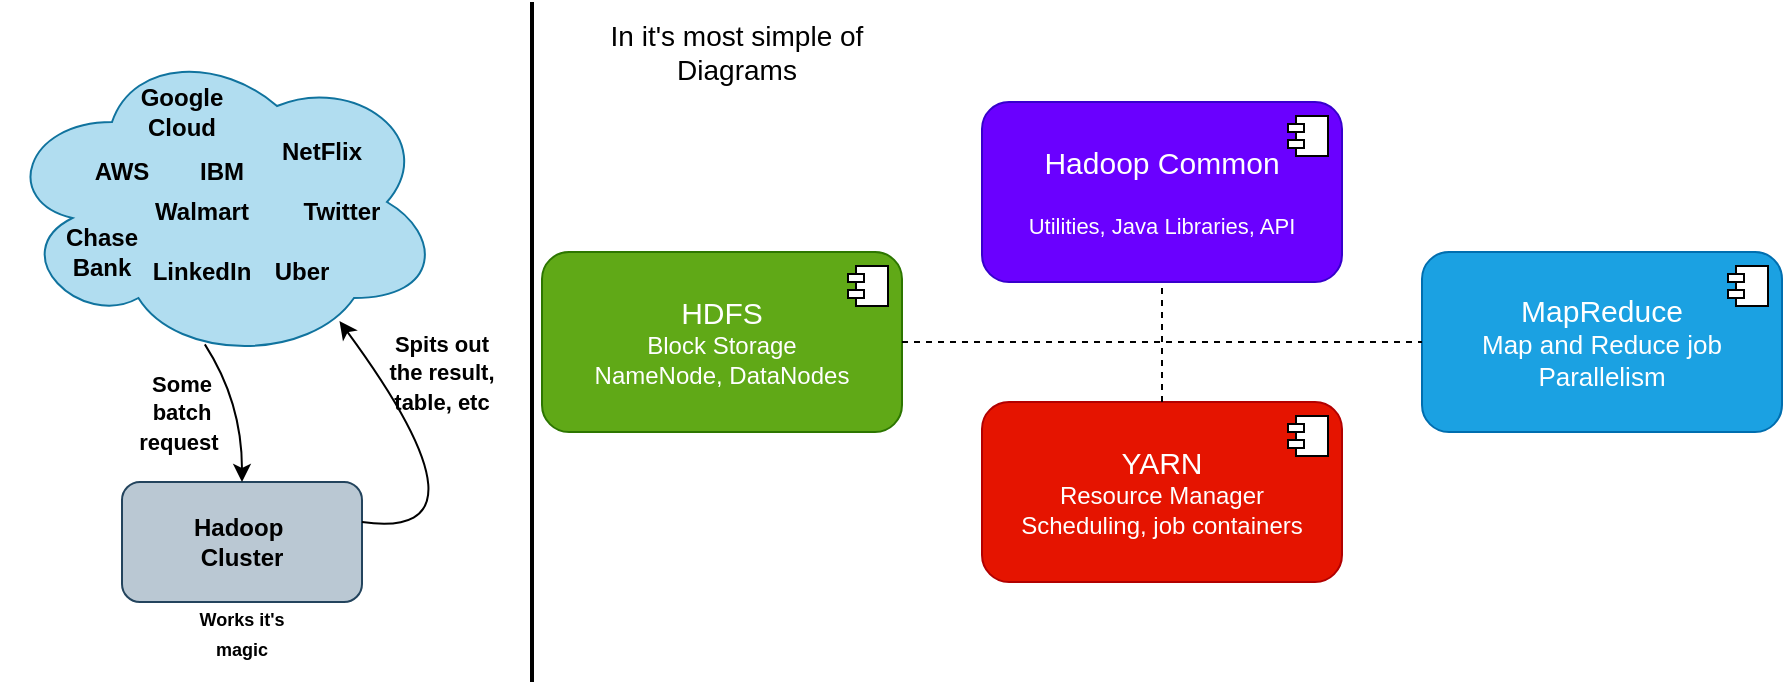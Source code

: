 <mxfile version="28.2.5">
  <diagram name="Page-1" id="tJy8O6oTvKqeBBHxnaru">
    <mxGraphModel dx="1833" dy="1012" grid="1" gridSize="10" guides="1" tooltips="1" connect="1" arrows="1" fold="1" page="1" pageScale="1" pageWidth="850" pageHeight="1100" math="0" shadow="0">
      <root>
        <mxCell id="0" />
        <mxCell id="1" parent="0" />
        <mxCell id="5VinsiJ6YzJo_JCMXYEi-1" value="" style="ellipse;shape=cloud;whiteSpace=wrap;html=1;fillColor=#b1ddf0;strokeColor=#10739e;" parent="1" vertex="1">
          <mxGeometry x="20" y="160" width="220" height="160" as="geometry" />
        </mxCell>
        <mxCell id="5VinsiJ6YzJo_JCMXYEi-2" value="&lt;b&gt;Google Cloud&lt;/b&gt;" style="text;html=1;align=center;verticalAlign=middle;whiteSpace=wrap;rounded=0;fontFamily=Helvetica;fontSize=12;fontColor=light-dark(#000000,#000000);" parent="1" vertex="1">
          <mxGeometry x="80" y="180" width="60" height="30" as="geometry" />
        </mxCell>
        <mxCell id="5VinsiJ6YzJo_JCMXYEi-3" value="&lt;b&gt;AWS&lt;/b&gt;" style="text;html=1;align=center;verticalAlign=middle;whiteSpace=wrap;rounded=0;fontFamily=Helvetica;fontSize=12;fontColor=light-dark(#000000,#000000);" parent="1" vertex="1">
          <mxGeometry x="50" y="210" width="60" height="30" as="geometry" />
        </mxCell>
        <mxCell id="5VinsiJ6YzJo_JCMXYEi-4" value="&lt;b&gt;NetFlix&lt;/b&gt;" style="text;html=1;align=center;verticalAlign=middle;whiteSpace=wrap;rounded=0;fontFamily=Helvetica;fontSize=12;fontColor=light-dark(#000000,#000000);" parent="1" vertex="1">
          <mxGeometry x="150" y="200" width="60" height="30" as="geometry" />
        </mxCell>
        <mxCell id="5VinsiJ6YzJo_JCMXYEi-5" value="&lt;b&gt;Twitter&lt;/b&gt;" style="text;html=1;align=center;verticalAlign=middle;whiteSpace=wrap;rounded=0;fontFamily=Helvetica;fontSize=12;fontColor=light-dark(#000000,#000000);" parent="1" vertex="1">
          <mxGeometry x="160" y="230" width="60" height="30" as="geometry" />
        </mxCell>
        <mxCell id="5VinsiJ6YzJo_JCMXYEi-6" value="&lt;b&gt;IBM&lt;/b&gt;" style="text;html=1;align=center;verticalAlign=middle;whiteSpace=wrap;rounded=0;fontFamily=Helvetica;fontSize=12;fontColor=light-dark(#000000,#000000);" parent="1" vertex="1">
          <mxGeometry x="100" y="210" width="60" height="30" as="geometry" />
        </mxCell>
        <mxCell id="5VinsiJ6YzJo_JCMXYEi-7" value="Chase Bank" style="text;html=1;align=center;verticalAlign=middle;whiteSpace=wrap;rounded=0;fontFamily=Helvetica;fontSize=12;fontColor=light-dark(#000000,#000000);fontStyle=1" parent="1" vertex="1">
          <mxGeometry x="40" y="250" width="60" height="30" as="geometry" />
        </mxCell>
        <mxCell id="5VinsiJ6YzJo_JCMXYEi-8" value="&lt;b&gt;Walmart&lt;/b&gt;" style="text;html=1;align=center;verticalAlign=middle;whiteSpace=wrap;rounded=0;fontFamily=Helvetica;fontSize=12;fontColor=light-dark(#000000,#000000);" parent="1" vertex="1">
          <mxGeometry x="90" y="230" width="60" height="30" as="geometry" />
        </mxCell>
        <mxCell id="5VinsiJ6YzJo_JCMXYEi-9" value="&lt;b&gt;Uber&lt;/b&gt;" style="text;html=1;align=center;verticalAlign=middle;whiteSpace=wrap;rounded=0;fontFamily=Helvetica;fontSize=12;fontColor=light-dark(#000000,#000000);" parent="1" vertex="1">
          <mxGeometry x="140" y="260" width="60" height="30" as="geometry" />
        </mxCell>
        <mxCell id="5VinsiJ6YzJo_JCMXYEi-10" value="&lt;b&gt;LinkedIn&lt;/b&gt;" style="text;html=1;align=center;verticalAlign=middle;whiteSpace=wrap;rounded=0;fillColor=none;fontColor=light-dark(#000000,#000000);" parent="1" vertex="1">
          <mxGeometry x="90" y="260" width="60" height="30" as="geometry" />
        </mxCell>
        <mxCell id="5VinsiJ6YzJo_JCMXYEi-12" value="" style="rounded=1;whiteSpace=wrap;html=1;fillColor=#bac8d3;strokeColor=#23445d;" parent="1" vertex="1">
          <mxGeometry x="80" y="380" width="120" height="60" as="geometry" />
        </mxCell>
        <mxCell id="5VinsiJ6YzJo_JCMXYEi-13" value="&lt;b&gt;Hadoop&amp;nbsp; Cluster&lt;/b&gt;" style="text;html=1;align=center;verticalAlign=middle;whiteSpace=wrap;rounded=0;" parent="1" vertex="1">
          <mxGeometry x="110" y="395" width="60" height="30" as="geometry" />
        </mxCell>
        <mxCell id="5VinsiJ6YzJo_JCMXYEi-15" value="" style="curved=1;endArrow=classic;html=1;rounded=0;exitX=0.461;exitY=0.945;exitDx=0;exitDy=0;exitPerimeter=0;entryX=0.5;entryY=0;entryDx=0;entryDy=0;strokeColor=light-dark(#000000,#00CC66);" parent="1" source="5VinsiJ6YzJo_JCMXYEi-1" target="5VinsiJ6YzJo_JCMXYEi-12" edge="1">
          <mxGeometry width="50" height="50" relative="1" as="geometry">
            <mxPoint x="230" y="440" as="sourcePoint" />
            <mxPoint x="280" y="390" as="targetPoint" />
            <Array as="points">
              <mxPoint x="140" y="340" />
            </Array>
          </mxGeometry>
        </mxCell>
        <mxCell id="5VinsiJ6YzJo_JCMXYEi-16" value="" style="curved=1;endArrow=classic;html=1;rounded=0;entryX=0.767;entryY=0.872;entryDx=0;entryDy=0;entryPerimeter=0;" parent="1" target="5VinsiJ6YzJo_JCMXYEi-1" edge="1">
          <mxGeometry width="50" height="50" relative="1" as="geometry">
            <mxPoint x="200" y="400" as="sourcePoint" />
            <mxPoint x="250" y="350" as="targetPoint" />
            <Array as="points">
              <mxPoint x="270" y="410" />
            </Array>
          </mxGeometry>
        </mxCell>
        <mxCell id="5VinsiJ6YzJo_JCMXYEi-17" value="&lt;font style=&quot;font-size: 11px;&quot;&gt;Some batch request&amp;nbsp;&lt;/font&gt;" style="text;html=1;align=center;verticalAlign=middle;whiteSpace=wrap;rounded=0;fontStyle=1" parent="1" vertex="1">
          <mxGeometry x="80" y="330" width="60" height="30" as="geometry" />
        </mxCell>
        <mxCell id="5VinsiJ6YzJo_JCMXYEi-18" value="&lt;font style=&quot;font-size: 9px;&quot;&gt;&lt;b style=&quot;&quot;&gt;Works it&#39;s magic&lt;/b&gt;&lt;/font&gt;" style="text;html=1;align=center;verticalAlign=middle;whiteSpace=wrap;rounded=0;" parent="1" vertex="1">
          <mxGeometry x="110" y="440" width="60" height="30" as="geometry" />
        </mxCell>
        <mxCell id="5VinsiJ6YzJo_JCMXYEi-19" value="&lt;b style=&quot;&quot;&gt;&lt;font style=&quot;font-size: 11px;&quot;&gt;Spits out the result, table, etc&lt;/font&gt;&lt;/b&gt;" style="text;html=1;align=center;verticalAlign=middle;whiteSpace=wrap;rounded=0;" parent="1" vertex="1">
          <mxGeometry x="210" y="310" width="60" height="30" as="geometry" />
        </mxCell>
        <mxCell id="5VinsiJ6YzJo_JCMXYEi-20" value="" style="line;strokeWidth=2;direction=south;html=1;" parent="1" vertex="1">
          <mxGeometry x="280" y="140" width="10" height="340" as="geometry" />
        </mxCell>
        <mxCell id="2m23eCFSQtleEWL6Jh_S-1" value="&lt;font style=&quot;font-size: 14px;&quot;&gt;In it&#39;s most simple of Diagrams&lt;/font&gt;" style="text;html=1;align=center;verticalAlign=middle;whiteSpace=wrap;rounded=0;" vertex="1" parent="1">
          <mxGeometry x="300" y="150" width="175" height="30" as="geometry" />
        </mxCell>
        <mxCell id="2m23eCFSQtleEWL6Jh_S-2" value="&lt;font style=&quot;font-size: 15px;&quot;&gt;Hadoop Common&lt;/font&gt;&lt;div&gt;&lt;br&gt;&lt;/div&gt;&lt;div&gt;&lt;font style=&quot;font-size: 11px;&quot;&gt;Utilities, Java Libraries, API&lt;/font&gt;&lt;/div&gt;" style="html=1;dropTarget=0;whiteSpace=wrap;rounded=1;fillColor=#6a00ff;fontColor=#ffffff;strokeColor=#3700CC;" vertex="1" parent="1">
          <mxGeometry x="510" y="190" width="180" height="90" as="geometry" />
        </mxCell>
        <mxCell id="2m23eCFSQtleEWL6Jh_S-3" value="" style="shape=module;jettyWidth=8;jettyHeight=4;" vertex="1" parent="2m23eCFSQtleEWL6Jh_S-2">
          <mxGeometry x="1" width="20" height="20" relative="1" as="geometry">
            <mxPoint x="-27" y="7" as="offset" />
          </mxGeometry>
        </mxCell>
        <mxCell id="2m23eCFSQtleEWL6Jh_S-4" value="&lt;font style=&quot;font-size: 15px;&quot;&gt;HDFS&lt;/font&gt;&lt;div&gt;Block Storage&lt;/div&gt;&lt;div&gt;NameNode, DataNodes&lt;/div&gt;" style="html=1;dropTarget=0;whiteSpace=wrap;rounded=1;fillColor=#60a917;fontColor=#ffffff;strokeColor=#2D7600;" vertex="1" parent="1">
          <mxGeometry x="290" y="265" width="180" height="90" as="geometry" />
        </mxCell>
        <mxCell id="2m23eCFSQtleEWL6Jh_S-5" value="" style="shape=module;jettyWidth=8;jettyHeight=4;" vertex="1" parent="2m23eCFSQtleEWL6Jh_S-4">
          <mxGeometry x="1" width="20" height="20" relative="1" as="geometry">
            <mxPoint x="-27" y="7" as="offset" />
          </mxGeometry>
        </mxCell>
        <mxCell id="2m23eCFSQtleEWL6Jh_S-6" value="&lt;span style=&quot;font-size: 15px;&quot;&gt;YARN&lt;/span&gt;&lt;br&gt;&lt;div&gt;Resource Manager&lt;/div&gt;&lt;div&gt;Scheduling, job containers&lt;/div&gt;" style="html=1;dropTarget=0;whiteSpace=wrap;rounded=1;fillColor=#e51400;fontColor=#ffffff;strokeColor=#B20000;" vertex="1" parent="1">
          <mxGeometry x="510" y="340" width="180" height="90" as="geometry" />
        </mxCell>
        <mxCell id="2m23eCFSQtleEWL6Jh_S-7" value="" style="shape=module;jettyWidth=8;jettyHeight=4;" vertex="1" parent="2m23eCFSQtleEWL6Jh_S-6">
          <mxGeometry x="1" width="20" height="20" relative="1" as="geometry">
            <mxPoint x="-27" y="7" as="offset" />
          </mxGeometry>
        </mxCell>
        <mxCell id="2m23eCFSQtleEWL6Jh_S-8" value="&lt;span style=&quot;font-size: 15px;&quot;&gt;MapReduce&lt;/span&gt;&lt;div&gt;&lt;span style=&quot;font-size: 13px;&quot;&gt;Map and Reduce job&lt;/span&gt;&lt;/div&gt;&lt;div&gt;&lt;span style=&quot;font-size: 13px;&quot;&gt;Parallelism&lt;/span&gt;&lt;/div&gt;" style="html=1;dropTarget=0;whiteSpace=wrap;rounded=1;fillColor=#1ba1e2;fontColor=#ffffff;strokeColor=#006EAF;" vertex="1" parent="1">
          <mxGeometry x="730" y="265" width="180" height="90" as="geometry" />
        </mxCell>
        <mxCell id="2m23eCFSQtleEWL6Jh_S-9" value="" style="shape=module;jettyWidth=8;jettyHeight=4;" vertex="1" parent="2m23eCFSQtleEWL6Jh_S-8">
          <mxGeometry x="1" width="20" height="20" relative="1" as="geometry">
            <mxPoint x="-27" y="7" as="offset" />
          </mxGeometry>
        </mxCell>
        <mxCell id="2m23eCFSQtleEWL6Jh_S-13" value="" style="endArrow=none;dashed=1;html=1;rounded=0;exitX=0.5;exitY=0;exitDx=0;exitDy=0;entryX=0.5;entryY=1;entryDx=0;entryDy=0;" edge="1" parent="1" source="2m23eCFSQtleEWL6Jh_S-6" target="2m23eCFSQtleEWL6Jh_S-2">
          <mxGeometry width="50" height="50" relative="1" as="geometry">
            <mxPoint x="570" y="360" as="sourcePoint" />
            <mxPoint x="680" y="300" as="targetPoint" />
          </mxGeometry>
        </mxCell>
        <mxCell id="2m23eCFSQtleEWL6Jh_S-14" value="" style="endArrow=none;dashed=1;html=1;rounded=0;entryX=0;entryY=0.5;entryDx=0;entryDy=0;" edge="1" parent="1" target="2m23eCFSQtleEWL6Jh_S-8">
          <mxGeometry width="50" height="50" relative="1" as="geometry">
            <mxPoint x="470" y="310" as="sourcePoint" />
            <mxPoint x="720" y="310" as="targetPoint" />
          </mxGeometry>
        </mxCell>
      </root>
    </mxGraphModel>
  </diagram>
</mxfile>
